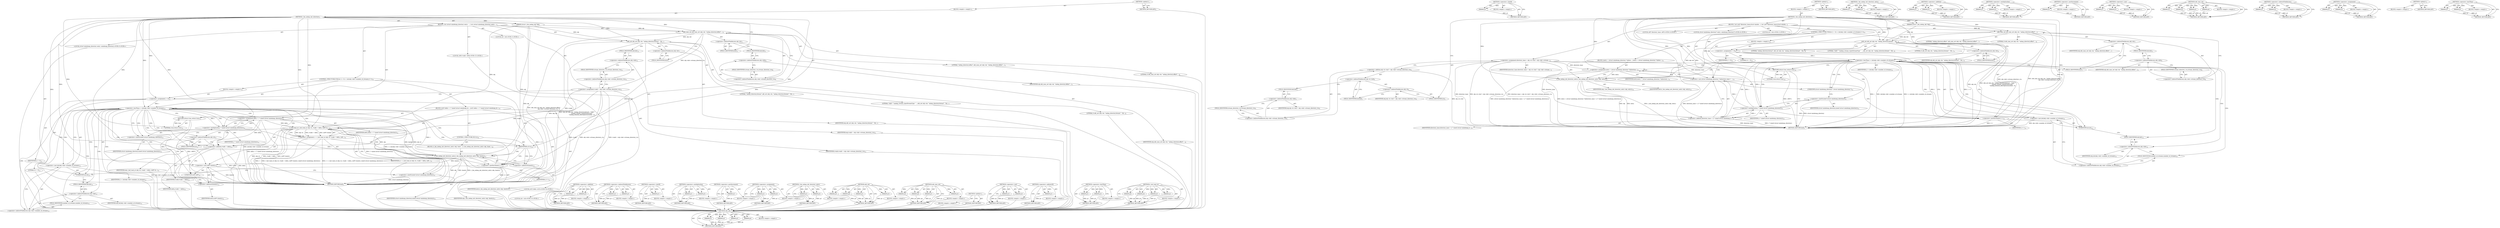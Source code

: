 digraph "&lt;operator&gt;.addressOf" {
vulnerable_130 [label=<(METHOD,sdb_set)>];
vulnerable_131 [label=<(PARAM,p1)>];
vulnerable_132 [label=<(PARAM,p2)>];
vulnerable_133 [label=<(PARAM,p3)>];
vulnerable_134 [label=<(PARAM,p4)>];
vulnerable_135 [label=<(BLOCK,&lt;empty&gt;,&lt;empty&gt;)>];
vulnerable_136 [label=<(METHOD_RETURN,ANY)>];
vulnerable_156 [label=<(METHOD,&lt;operator&gt;.sizeOf)>];
vulnerable_157 [label=<(PARAM,p1)>];
vulnerable_158 [label=<(BLOCK,&lt;empty&gt;,&lt;empty&gt;)>];
vulnerable_159 [label=<(METHOD_RETURN,ANY)>];
vulnerable_6 [label=<(METHOD,&lt;global&gt;)<SUB>1</SUB>>];
vulnerable_7 [label=<(BLOCK,&lt;empty&gt;,&lt;empty&gt;)<SUB>1</SUB>>];
vulnerable_8 [label=<(METHOD,r_bin_mdmp_init_directory)<SUB>1</SUB>>];
vulnerable_9 [label=<(PARAM,struct r_bin_mdmp_obj *obj)<SUB>1</SUB>>];
vulnerable_10 [label=<(BLOCK,{
 	int i;
	ut8 *directory_base;
	struct minidu...,{
 	int i;
	ut8 *directory_base;
	struct minidu...)<SUB>1</SUB>>];
vulnerable_11 [label="<(LOCAL,int i: int)<SUB>2</SUB>>"];
vulnerable_12 [label="<(LOCAL,ut8* directory_base: ut8*)<SUB>3</SUB>>"];
vulnerable_13 [label="<(LOCAL,struct minidump_directory* entry: minidump_directory*)<SUB>4</SUB>>"];
vulnerable_14 [label=<(&lt;operator&gt;.assignment,directory_base = obj-&gt;b-&gt;buf + obj-&gt;hdr-&gt;stream...)<SUB>5</SUB>>];
vulnerable_15 [label=<(IDENTIFIER,directory_base,directory_base = obj-&gt;b-&gt;buf + obj-&gt;hdr-&gt;stream...)<SUB>5</SUB>>];
vulnerable_16 [label=<(&lt;operator&gt;.addition,obj-&gt;b-&gt;buf + obj-&gt;hdr-&gt;stream_directory_rva)<SUB>5</SUB>>];
vulnerable_17 [label=<(&lt;operator&gt;.indirectFieldAccess,obj-&gt;b-&gt;buf)<SUB>5</SUB>>];
vulnerable_18 [label=<(&lt;operator&gt;.indirectFieldAccess,obj-&gt;b)<SUB>5</SUB>>];
vulnerable_19 [label=<(IDENTIFIER,obj,obj-&gt;b-&gt;buf + obj-&gt;hdr-&gt;stream_directory_rva)<SUB>5</SUB>>];
vulnerable_20 [label=<(FIELD_IDENTIFIER,b,b)<SUB>5</SUB>>];
vulnerable_21 [label=<(FIELD_IDENTIFIER,buf,buf)<SUB>5</SUB>>];
vulnerable_22 [label=<(&lt;operator&gt;.indirectFieldAccess,obj-&gt;hdr-&gt;stream_directory_rva)<SUB>5</SUB>>];
vulnerable_23 [label=<(&lt;operator&gt;.indirectFieldAccess,obj-&gt;hdr)<SUB>5</SUB>>];
vulnerable_24 [label=<(IDENTIFIER,obj,obj-&gt;b-&gt;buf + obj-&gt;hdr-&gt;stream_directory_rva)<SUB>5</SUB>>];
vulnerable_25 [label=<(FIELD_IDENTIFIER,hdr,hdr)<SUB>5</SUB>>];
vulnerable_26 [label=<(FIELD_IDENTIFIER,stream_directory_rva,stream_directory_rva)<SUB>5</SUB>>];
vulnerable_27 [label=<(sdb_num_set,sdb_num_set (obj-&gt;kv, &quot;mdmp_directory.offset&quot;,
...)<SUB>7</SUB>>];
vulnerable_28 [label=<(&lt;operator&gt;.indirectFieldAccess,obj-&gt;kv)<SUB>7</SUB>>];
vulnerable_29 [label=<(IDENTIFIER,obj,sdb_num_set (obj-&gt;kv, &quot;mdmp_directory.offset&quot;,
...)<SUB>7</SUB>>];
vulnerable_30 [label=<(FIELD_IDENTIFIER,kv,kv)<SUB>7</SUB>>];
vulnerable_31 [label=<(LITERAL,&quot;mdmp_directory.offset&quot;,sdb_num_set (obj-&gt;kv, &quot;mdmp_directory.offset&quot;,
...)<SUB>7</SUB>>];
vulnerable_32 [label=<(&lt;operator&gt;.indirectFieldAccess,obj-&gt;hdr-&gt;stream_directory_rva)<SUB>8</SUB>>];
vulnerable_33 [label=<(&lt;operator&gt;.indirectFieldAccess,obj-&gt;hdr)<SUB>8</SUB>>];
vulnerable_34 [label=<(IDENTIFIER,obj,sdb_num_set (obj-&gt;kv, &quot;mdmp_directory.offset&quot;,
...)<SUB>8</SUB>>];
vulnerable_35 [label=<(FIELD_IDENTIFIER,hdr,hdr)<SUB>8</SUB>>];
vulnerable_36 [label=<(FIELD_IDENTIFIER,stream_directory_rva,stream_directory_rva)<SUB>8</SUB>>];
vulnerable_37 [label=<(LITERAL,0,sdb_num_set (obj-&gt;kv, &quot;mdmp_directory.offset&quot;,
...)<SUB>8</SUB>>];
vulnerable_38 [label=<(sdb_set,sdb_set (obj-&gt;kv, &quot;mdmp_directory.format&quot;, &quot;[4]...)<SUB>9</SUB>>];
vulnerable_39 [label=<(&lt;operator&gt;.indirectFieldAccess,obj-&gt;kv)<SUB>9</SUB>>];
vulnerable_40 [label=<(IDENTIFIER,obj,sdb_set (obj-&gt;kv, &quot;mdmp_directory.format&quot;, &quot;[4]...)<SUB>9</SUB>>];
vulnerable_41 [label=<(FIELD_IDENTIFIER,kv,kv)<SUB>9</SUB>>];
vulnerable_42 [label=<(LITERAL,&quot;mdmp_directory.format&quot;,sdb_set (obj-&gt;kv, &quot;mdmp_directory.format&quot;, &quot;[4]...)<SUB>9</SUB>>];
vulnerable_43 [label=<(LITERAL,&quot;[4]E? &quot;
			&quot;(mdmp_stream_type)StreamType &quot;
 		...,sdb_set (obj-&gt;kv, &quot;mdmp_directory.format&quot;, &quot;[4]...)<SUB>9</SUB>>];
vulnerable_44 [label=<(LITERAL,0,sdb_set (obj-&gt;kv, &quot;mdmp_directory.format&quot;, &quot;[4]...)<SUB>11</SUB>>];
vulnerable_45 [label=<(CONTROL_STRUCTURE,FOR,for (i = 0;i &lt; (int)obj-&gt;hdr-&gt;number_of_streams;i++))<SUB>14</SUB>>];
vulnerable_46 [label=<(BLOCK,&lt;empty&gt;,&lt;empty&gt;)<SUB>14</SUB>>];
vulnerable_47 [label=<(&lt;operator&gt;.assignment,i = 0)<SUB>14</SUB>>];
vulnerable_48 [label=<(IDENTIFIER,i,i = 0)<SUB>14</SUB>>];
vulnerable_49 [label=<(LITERAL,0,i = 0)<SUB>14</SUB>>];
vulnerable_50 [label=<(&lt;operator&gt;.lessThan,i &lt; (int)obj-&gt;hdr-&gt;number_of_streams)<SUB>14</SUB>>];
vulnerable_51 [label=<(IDENTIFIER,i,i &lt; (int)obj-&gt;hdr-&gt;number_of_streams)<SUB>14</SUB>>];
vulnerable_52 [label=<(&lt;operator&gt;.cast,(int)obj-&gt;hdr-&gt;number_of_streams)<SUB>14</SUB>>];
vulnerable_53 [label=<(UNKNOWN,int,int)<SUB>14</SUB>>];
vulnerable_54 [label=<(&lt;operator&gt;.indirectFieldAccess,obj-&gt;hdr-&gt;number_of_streams)<SUB>14</SUB>>];
vulnerable_55 [label=<(&lt;operator&gt;.indirectFieldAccess,obj-&gt;hdr)<SUB>14</SUB>>];
vulnerable_56 [label=<(IDENTIFIER,obj,(int)obj-&gt;hdr-&gt;number_of_streams)<SUB>14</SUB>>];
vulnerable_57 [label=<(FIELD_IDENTIFIER,hdr,hdr)<SUB>14</SUB>>];
vulnerable_58 [label=<(FIELD_IDENTIFIER,number_of_streams,number_of_streams)<SUB>14</SUB>>];
vulnerable_59 [label=<(&lt;operator&gt;.postIncrement,i++)<SUB>14</SUB>>];
vulnerable_60 [label=<(IDENTIFIER,i,i++)<SUB>14</SUB>>];
vulnerable_61 [label=<(BLOCK,{
		entry = (struct minidump_directory *)(direc...,{
		entry = (struct minidump_directory *)(direc...)<SUB>14</SUB>>];
vulnerable_62 [label=<(&lt;operator&gt;.assignment,entry = (struct minidump_directory *)(directory...)<SUB>15</SUB>>];
vulnerable_63 [label=<(IDENTIFIER,entry,entry = (struct minidump_directory *)(directory...)<SUB>15</SUB>>];
vulnerable_64 [label=<(&lt;operator&gt;.cast,(struct minidump_directory *)(directory_base + ...)<SUB>15</SUB>>];
vulnerable_65 [label=<(UNKNOWN,struct minidump_directory *,struct minidump_directory *)<SUB>15</SUB>>];
vulnerable_66 [label=<(&lt;operator&gt;.addition,directory_base + (i * sizeof (struct minidump_d...)<SUB>15</SUB>>];
vulnerable_67 [label=<(IDENTIFIER,directory_base,directory_base + (i * sizeof (struct minidump_d...)<SUB>15</SUB>>];
vulnerable_68 [label=<(&lt;operator&gt;.multiplication,i * sizeof (struct minidump_directory))<SUB>15</SUB>>];
vulnerable_69 [label=<(IDENTIFIER,i,i * sizeof (struct minidump_directory))<SUB>15</SUB>>];
vulnerable_70 [label=<(&lt;operator&gt;.sizeOf,sizeof (struct minidump_directory))<SUB>15</SUB>>];
vulnerable_71 [label=<(IDENTIFIER,struct minidump_directory,sizeof (struct minidump_directory))<SUB>15</SUB>>];
vulnerable_72 [label=<(r_bin_mdmp_init_directory_entry,r_bin_mdmp_init_directory_entry (obj, entry))<SUB>16</SUB>>];
vulnerable_73 [label=<(IDENTIFIER,obj,r_bin_mdmp_init_directory_entry (obj, entry))<SUB>16</SUB>>];
vulnerable_74 [label=<(IDENTIFIER,entry,r_bin_mdmp_init_directory_entry (obj, entry))<SUB>16</SUB>>];
vulnerable_75 [label=<(RETURN,return true;,return true;)<SUB>19</SUB>>];
vulnerable_76 [label=<(LITERAL,true,return true;)<SUB>19</SUB>>];
vulnerable_77 [label=<(METHOD_RETURN,bool)<SUB>1</SUB>>];
vulnerable_79 [label=<(METHOD_RETURN,ANY)<SUB>1</SUB>>];
vulnerable_160 [label=<(METHOD,r_bin_mdmp_init_directory_entry)>];
vulnerable_161 [label=<(PARAM,p1)>];
vulnerable_162 [label=<(PARAM,p2)>];
vulnerable_163 [label=<(BLOCK,&lt;empty&gt;,&lt;empty&gt;)>];
vulnerable_164 [label=<(METHOD_RETURN,ANY)>];
vulnerable_113 [label=<(METHOD,&lt;operator&gt;.addition)>];
vulnerable_114 [label=<(PARAM,p1)>];
vulnerable_115 [label=<(PARAM,p2)>];
vulnerable_116 [label=<(BLOCK,&lt;empty&gt;,&lt;empty&gt;)>];
vulnerable_117 [label=<(METHOD_RETURN,ANY)>];
vulnerable_151 [label=<(METHOD,&lt;operator&gt;.multiplication)>];
vulnerable_152 [label=<(PARAM,p1)>];
vulnerable_153 [label=<(PARAM,p2)>];
vulnerable_154 [label=<(BLOCK,&lt;empty&gt;,&lt;empty&gt;)>];
vulnerable_155 [label=<(METHOD_RETURN,ANY)>];
vulnerable_147 [label=<(METHOD,&lt;operator&gt;.postIncrement)>];
vulnerable_148 [label=<(PARAM,p1)>];
vulnerable_149 [label=<(BLOCK,&lt;empty&gt;,&lt;empty&gt;)>];
vulnerable_150 [label=<(METHOD_RETURN,ANY)>];
vulnerable_142 [label=<(METHOD,&lt;operator&gt;.cast)>];
vulnerable_143 [label=<(PARAM,p1)>];
vulnerable_144 [label=<(PARAM,p2)>];
vulnerable_145 [label=<(BLOCK,&lt;empty&gt;,&lt;empty&gt;)>];
vulnerable_146 [label=<(METHOD_RETURN,ANY)>];
vulnerable_123 [label=<(METHOD,sdb_num_set)>];
vulnerable_124 [label=<(PARAM,p1)>];
vulnerable_125 [label=<(PARAM,p2)>];
vulnerable_126 [label=<(PARAM,p3)>];
vulnerable_127 [label=<(PARAM,p4)>];
vulnerable_128 [label=<(BLOCK,&lt;empty&gt;,&lt;empty&gt;)>];
vulnerable_129 [label=<(METHOD_RETURN,ANY)>];
vulnerable_118 [label=<(METHOD,&lt;operator&gt;.indirectFieldAccess)>];
vulnerable_119 [label=<(PARAM,p1)>];
vulnerable_120 [label=<(PARAM,p2)>];
vulnerable_121 [label=<(BLOCK,&lt;empty&gt;,&lt;empty&gt;)>];
vulnerable_122 [label=<(METHOD_RETURN,ANY)>];
vulnerable_108 [label=<(METHOD,&lt;operator&gt;.assignment)>];
vulnerable_109 [label=<(PARAM,p1)>];
vulnerable_110 [label=<(PARAM,p2)>];
vulnerable_111 [label=<(BLOCK,&lt;empty&gt;,&lt;empty&gt;)>];
vulnerable_112 [label=<(METHOD_RETURN,ANY)>];
vulnerable_102 [label=<(METHOD,&lt;global&gt;)<SUB>1</SUB>>];
vulnerable_103 [label=<(BLOCK,&lt;empty&gt;,&lt;empty&gt;)>];
vulnerable_104 [label=<(METHOD_RETURN,ANY)>];
vulnerable_137 [label=<(METHOD,&lt;operator&gt;.lessThan)>];
vulnerable_138 [label=<(PARAM,p1)>];
vulnerable_139 [label=<(PARAM,p2)>];
vulnerable_140 [label=<(BLOCK,&lt;empty&gt;,&lt;empty&gt;)>];
vulnerable_141 [label=<(METHOD_RETURN,ANY)>];
fixed_143 [label=<(METHOD,&lt;operator&gt;.lessThan)>];
fixed_144 [label=<(PARAM,p1)>];
fixed_145 [label=<(PARAM,p2)>];
fixed_146 [label=<(BLOCK,&lt;empty&gt;,&lt;empty&gt;)>];
fixed_147 [label=<(METHOD_RETURN,ANY)>];
fixed_166 [label=<(METHOD,r_buf_read_at)>];
fixed_167 [label=<(PARAM,p1)>];
fixed_168 [label=<(PARAM,p2)>];
fixed_169 [label=<(PARAM,p3)>];
fixed_170 [label=<(PARAM,p4)>];
fixed_171 [label=<(BLOCK,&lt;empty&gt;,&lt;empty&gt;)>];
fixed_172 [label=<(METHOD_RETURN,ANY)>];
fixed_6 [label=<(METHOD,&lt;global&gt;)<SUB>1</SUB>>];
fixed_7 [label=<(BLOCK,&lt;empty&gt;,&lt;empty&gt;)<SUB>1</SUB>>];
fixed_8 [label=<(METHOD,r_bin_mdmp_init_directory)<SUB>1</SUB>>];
fixed_9 [label=<(PARAM,struct r_bin_mdmp_obj *obj)<SUB>1</SUB>>];
fixed_10 [label=<(BLOCK,{
 	int i;
	struct minidump_directory entry;
 
...,{
 	int i;
	struct minidump_directory entry;
 
...)<SUB>1</SUB>>];
fixed_11 [label="<(LOCAL,int i: int)<SUB>2</SUB>>"];
fixed_12 [label="<(LOCAL,struct minidump_directory entry: minidump_directory)<SUB>3</SUB>>"];
fixed_13 [label=<(sdb_num_set,sdb_num_set (obj-&gt;kv, &quot;mdmp_directory.offset&quot;,
...)<SUB>5</SUB>>];
fixed_14 [label=<(&lt;operator&gt;.indirectFieldAccess,obj-&gt;kv)<SUB>5</SUB>>];
fixed_15 [label=<(IDENTIFIER,obj,sdb_num_set (obj-&gt;kv, &quot;mdmp_directory.offset&quot;,
...)<SUB>5</SUB>>];
fixed_16 [label=<(FIELD_IDENTIFIER,kv,kv)<SUB>5</SUB>>];
fixed_17 [label=<(LITERAL,&quot;mdmp_directory.offset&quot;,sdb_num_set (obj-&gt;kv, &quot;mdmp_directory.offset&quot;,
...)<SUB>5</SUB>>];
fixed_18 [label=<(&lt;operator&gt;.indirectFieldAccess,obj-&gt;hdr-&gt;stream_directory_rva)<SUB>6</SUB>>];
fixed_19 [label=<(&lt;operator&gt;.indirectFieldAccess,obj-&gt;hdr)<SUB>6</SUB>>];
fixed_20 [label=<(IDENTIFIER,obj,sdb_num_set (obj-&gt;kv, &quot;mdmp_directory.offset&quot;,
...)<SUB>6</SUB>>];
fixed_21 [label=<(FIELD_IDENTIFIER,hdr,hdr)<SUB>6</SUB>>];
fixed_22 [label=<(FIELD_IDENTIFIER,stream_directory_rva,stream_directory_rva)<SUB>6</SUB>>];
fixed_23 [label=<(LITERAL,0,sdb_num_set (obj-&gt;kv, &quot;mdmp_directory.offset&quot;,
...)<SUB>6</SUB>>];
fixed_24 [label=<(sdb_set,sdb_set (obj-&gt;kv, &quot;mdmp_directory.format&quot;, &quot;[4]...)<SUB>7</SUB>>];
fixed_25 [label=<(&lt;operator&gt;.indirectFieldAccess,obj-&gt;kv)<SUB>7</SUB>>];
fixed_26 [label=<(IDENTIFIER,obj,sdb_set (obj-&gt;kv, &quot;mdmp_directory.format&quot;, &quot;[4]...)<SUB>7</SUB>>];
fixed_27 [label=<(FIELD_IDENTIFIER,kv,kv)<SUB>7</SUB>>];
fixed_28 [label=<(LITERAL,&quot;mdmp_directory.format&quot;,sdb_set (obj-&gt;kv, &quot;mdmp_directory.format&quot;, &quot;[4]...)<SUB>7</SUB>>];
fixed_29 [label=<(LITERAL,&quot;[4]E? &quot;
			&quot;(mdmp_stream_type)StreamType &quot;
 		...,sdb_set (obj-&gt;kv, &quot;mdmp_directory.format&quot;, &quot;[4]...)<SUB>7</SUB>>];
fixed_30 [label=<(LITERAL,0,sdb_set (obj-&gt;kv, &quot;mdmp_directory.format&quot;, &quot;[4]...)<SUB>9</SUB>>];
fixed_31 [label="<(LOCAL,ut64 rvadir: ut64)<SUB>12</SUB>>"];
fixed_32 [label=<(&lt;operator&gt;.assignment,rvadir = obj-&gt;hdr-&gt;stream_directory_rva)<SUB>12</SUB>>];
fixed_33 [label=<(IDENTIFIER,rvadir,rvadir = obj-&gt;hdr-&gt;stream_directory_rva)<SUB>12</SUB>>];
fixed_34 [label=<(&lt;operator&gt;.indirectFieldAccess,obj-&gt;hdr-&gt;stream_directory_rva)<SUB>12</SUB>>];
fixed_35 [label=<(&lt;operator&gt;.indirectFieldAccess,obj-&gt;hdr)<SUB>12</SUB>>];
fixed_36 [label=<(IDENTIFIER,obj,rvadir = obj-&gt;hdr-&gt;stream_directory_rva)<SUB>12</SUB>>];
fixed_37 [label=<(FIELD_IDENTIFIER,hdr,hdr)<SUB>12</SUB>>];
fixed_38 [label=<(FIELD_IDENTIFIER,stream_directory_rva,stream_directory_rva)<SUB>12</SUB>>];
fixed_39 [label=<(CONTROL_STRUCTURE,FOR,for (i = 0;i &lt; (int)obj-&gt;hdr-&gt;number_of_streams;i++))<SUB>13</SUB>>];
fixed_40 [label=<(BLOCK,&lt;empty&gt;,&lt;empty&gt;)<SUB>13</SUB>>];
fixed_41 [label=<(&lt;operator&gt;.assignment,i = 0)<SUB>13</SUB>>];
fixed_42 [label=<(IDENTIFIER,i,i = 0)<SUB>13</SUB>>];
fixed_43 [label=<(LITERAL,0,i = 0)<SUB>13</SUB>>];
fixed_44 [label=<(&lt;operator&gt;.lessThan,i &lt; (int)obj-&gt;hdr-&gt;number_of_streams)<SUB>13</SUB>>];
fixed_45 [label=<(IDENTIFIER,i,i &lt; (int)obj-&gt;hdr-&gt;number_of_streams)<SUB>13</SUB>>];
fixed_46 [label=<(&lt;operator&gt;.cast,(int)obj-&gt;hdr-&gt;number_of_streams)<SUB>13</SUB>>];
fixed_47 [label=<(UNKNOWN,int,int)<SUB>13</SUB>>];
fixed_48 [label=<(&lt;operator&gt;.indirectFieldAccess,obj-&gt;hdr-&gt;number_of_streams)<SUB>13</SUB>>];
fixed_49 [label=<(&lt;operator&gt;.indirectFieldAccess,obj-&gt;hdr)<SUB>13</SUB>>];
fixed_50 [label=<(IDENTIFIER,obj,(int)obj-&gt;hdr-&gt;number_of_streams)<SUB>13</SUB>>];
fixed_51 [label=<(FIELD_IDENTIFIER,hdr,hdr)<SUB>13</SUB>>];
fixed_52 [label=<(FIELD_IDENTIFIER,number_of_streams,number_of_streams)<SUB>13</SUB>>];
fixed_53 [label=<(&lt;operator&gt;.postIncrement,i++)<SUB>13</SUB>>];
fixed_54 [label=<(IDENTIFIER,i,i++)<SUB>13</SUB>>];
fixed_55 [label=<(BLOCK,{
		ut32 delta = i * sizeof (struct minidump_di...,{
		ut32 delta = i * sizeof (struct minidump_di...)<SUB>13</SUB>>];
fixed_56 [label="<(LOCAL,ut32 delta: ut32)<SUB>14</SUB>>"];
fixed_57 [label=<(&lt;operator&gt;.assignment,delta = i * sizeof (struct minidump_directory))<SUB>14</SUB>>];
fixed_58 [label=<(IDENTIFIER,delta,delta = i * sizeof (struct minidump_directory))<SUB>14</SUB>>];
fixed_59 [label=<(&lt;operator&gt;.multiplication,i * sizeof (struct minidump_directory))<SUB>14</SUB>>];
fixed_60 [label=<(IDENTIFIER,i,i * sizeof (struct minidump_directory))<SUB>14</SUB>>];
fixed_61 [label=<(&lt;operator&gt;.sizeOf,sizeof (struct minidump_directory))<SUB>14</SUB>>];
fixed_62 [label=<(IDENTIFIER,struct minidump_directory,sizeof (struct minidump_directory))<SUB>14</SUB>>];
fixed_63 [label="<(LOCAL,int r: int)<SUB>15</SUB>>"];
fixed_64 [label=<(&lt;operator&gt;.assignment,r = r_buf_read_at (obj-&gt;b, rvadir + delta, (ut8...)<SUB>15</SUB>>];
fixed_65 [label=<(IDENTIFIER,r,r = r_buf_read_at (obj-&gt;b, rvadir + delta, (ut8...)<SUB>15</SUB>>];
fixed_66 [label=<(r_buf_read_at,r_buf_read_at (obj-&gt;b, rvadir + delta, (ut8*) &amp;...)<SUB>15</SUB>>];
fixed_67 [label=<(&lt;operator&gt;.indirectFieldAccess,obj-&gt;b)<SUB>15</SUB>>];
fixed_68 [label=<(IDENTIFIER,obj,r_buf_read_at (obj-&gt;b, rvadir + delta, (ut8*) &amp;...)<SUB>15</SUB>>];
fixed_69 [label=<(FIELD_IDENTIFIER,b,b)<SUB>15</SUB>>];
fixed_70 [label=<(&lt;operator&gt;.addition,rvadir + delta)<SUB>15</SUB>>];
fixed_71 [label=<(IDENTIFIER,rvadir,rvadir + delta)<SUB>15</SUB>>];
fixed_72 [label=<(IDENTIFIER,delta,rvadir + delta)<SUB>15</SUB>>];
fixed_73 [label=<(&lt;operator&gt;.cast,(ut8*) &amp;entry)<SUB>15</SUB>>];
fixed_74 [label=<(UNKNOWN,ut8*,ut8*)<SUB>15</SUB>>];
fixed_75 [label=<(&lt;operator&gt;.addressOf,&amp;entry)<SUB>15</SUB>>];
fixed_76 [label=<(IDENTIFIER,entry,(ut8*) &amp;entry)<SUB>15</SUB>>];
fixed_77 [label=<(&lt;operator&gt;.sizeOf,sizeof (struct minidump_directory))<SUB>15</SUB>>];
fixed_78 [label=<(IDENTIFIER,struct minidump_directory,sizeof (struct minidump_directory))<SUB>15</SUB>>];
fixed_79 [label=<(CONTROL_STRUCTURE,IF,if (r))<SUB>16</SUB>>];
fixed_80 [label=<(IDENTIFIER,r,if (r))<SUB>16</SUB>>];
fixed_81 [label=<(BLOCK,{
			r_bin_mdmp_init_directory_entry (obj, &amp;ent...,{
			r_bin_mdmp_init_directory_entry (obj, &amp;ent...)<SUB>16</SUB>>];
fixed_82 [label=<(r_bin_mdmp_init_directory_entry,r_bin_mdmp_init_directory_entry (obj, &amp;entry))<SUB>17</SUB>>];
fixed_83 [label=<(IDENTIFIER,obj,r_bin_mdmp_init_directory_entry (obj, &amp;entry))<SUB>17</SUB>>];
fixed_84 [label=<(&lt;operator&gt;.addressOf,&amp;entry)<SUB>17</SUB>>];
fixed_85 [label=<(IDENTIFIER,entry,r_bin_mdmp_init_directory_entry (obj, &amp;entry))<SUB>17</SUB>>];
fixed_86 [label=<(RETURN,return true;,return true;)<SUB>21</SUB>>];
fixed_87 [label=<(LITERAL,true,return true;)<SUB>21</SUB>>];
fixed_88 [label=<(METHOD_RETURN,bool)<SUB>1</SUB>>];
fixed_90 [label=<(METHOD_RETURN,ANY)<SUB>1</SUB>>];
fixed_173 [label=<(METHOD,&lt;operator&gt;.addition)>];
fixed_174 [label=<(PARAM,p1)>];
fixed_175 [label=<(PARAM,p2)>];
fixed_176 [label=<(BLOCK,&lt;empty&gt;,&lt;empty&gt;)>];
fixed_177 [label=<(METHOD_RETURN,ANY)>];
fixed_126 [label=<(METHOD,&lt;operator&gt;.indirectFieldAccess)>];
fixed_127 [label=<(PARAM,p1)>];
fixed_128 [label=<(PARAM,p2)>];
fixed_129 [label=<(BLOCK,&lt;empty&gt;,&lt;empty&gt;)>];
fixed_130 [label=<(METHOD_RETURN,ANY)>];
fixed_162 [label=<(METHOD,&lt;operator&gt;.sizeOf)>];
fixed_163 [label=<(PARAM,p1)>];
fixed_164 [label=<(BLOCK,&lt;empty&gt;,&lt;empty&gt;)>];
fixed_165 [label=<(METHOD_RETURN,ANY)>];
fixed_157 [label=<(METHOD,&lt;operator&gt;.multiplication)>];
fixed_158 [label=<(PARAM,p1)>];
fixed_159 [label=<(PARAM,p2)>];
fixed_160 [label=<(BLOCK,&lt;empty&gt;,&lt;empty&gt;)>];
fixed_161 [label=<(METHOD_RETURN,ANY)>];
fixed_153 [label=<(METHOD,&lt;operator&gt;.postIncrement)>];
fixed_154 [label=<(PARAM,p1)>];
fixed_155 [label=<(BLOCK,&lt;empty&gt;,&lt;empty&gt;)>];
fixed_156 [label=<(METHOD_RETURN,ANY)>];
fixed_138 [label=<(METHOD,&lt;operator&gt;.assignment)>];
fixed_139 [label=<(PARAM,p1)>];
fixed_140 [label=<(PARAM,p2)>];
fixed_141 [label=<(BLOCK,&lt;empty&gt;,&lt;empty&gt;)>];
fixed_142 [label=<(METHOD_RETURN,ANY)>];
fixed_182 [label=<(METHOD,r_bin_mdmp_init_directory_entry)>];
fixed_183 [label=<(PARAM,p1)>];
fixed_184 [label=<(PARAM,p2)>];
fixed_185 [label=<(BLOCK,&lt;empty&gt;,&lt;empty&gt;)>];
fixed_186 [label=<(METHOD_RETURN,ANY)>];
fixed_131 [label=<(METHOD,sdb_set)>];
fixed_132 [label=<(PARAM,p1)>];
fixed_133 [label=<(PARAM,p2)>];
fixed_134 [label=<(PARAM,p3)>];
fixed_135 [label=<(PARAM,p4)>];
fixed_136 [label=<(BLOCK,&lt;empty&gt;,&lt;empty&gt;)>];
fixed_137 [label=<(METHOD_RETURN,ANY)>];
fixed_119 [label=<(METHOD,sdb_num_set)>];
fixed_120 [label=<(PARAM,p1)>];
fixed_121 [label=<(PARAM,p2)>];
fixed_122 [label=<(PARAM,p3)>];
fixed_123 [label=<(PARAM,p4)>];
fixed_124 [label=<(BLOCK,&lt;empty&gt;,&lt;empty&gt;)>];
fixed_125 [label=<(METHOD_RETURN,ANY)>];
fixed_113 [label=<(METHOD,&lt;global&gt;)<SUB>1</SUB>>];
fixed_114 [label=<(BLOCK,&lt;empty&gt;,&lt;empty&gt;)>];
fixed_115 [label=<(METHOD_RETURN,ANY)>];
fixed_148 [label=<(METHOD,&lt;operator&gt;.cast)>];
fixed_149 [label=<(PARAM,p1)>];
fixed_150 [label=<(PARAM,p2)>];
fixed_151 [label=<(BLOCK,&lt;empty&gt;,&lt;empty&gt;)>];
fixed_152 [label=<(METHOD_RETURN,ANY)>];
fixed_178 [label=<(METHOD,&lt;operator&gt;.addressOf)>];
fixed_179 [label=<(PARAM,p1)>];
fixed_180 [label=<(BLOCK,&lt;empty&gt;,&lt;empty&gt;)>];
fixed_181 [label=<(METHOD_RETURN,ANY)>];
vulnerable_130 -> vulnerable_131  [key=0, label="AST: "];
vulnerable_130 -> vulnerable_131  [key=1, label="DDG: "];
vulnerable_130 -> vulnerable_135  [key=0, label="AST: "];
vulnerable_130 -> vulnerable_132  [key=0, label="AST: "];
vulnerable_130 -> vulnerable_132  [key=1, label="DDG: "];
vulnerable_130 -> vulnerable_136  [key=0, label="AST: "];
vulnerable_130 -> vulnerable_136  [key=1, label="CFG: "];
vulnerable_130 -> vulnerable_133  [key=0, label="AST: "];
vulnerable_130 -> vulnerable_133  [key=1, label="DDG: "];
vulnerable_130 -> vulnerable_134  [key=0, label="AST: "];
vulnerable_130 -> vulnerable_134  [key=1, label="DDG: "];
vulnerable_131 -> vulnerable_136  [key=0, label="DDG: p1"];
vulnerable_132 -> vulnerable_136  [key=0, label="DDG: p2"];
vulnerable_133 -> vulnerable_136  [key=0, label="DDG: p3"];
vulnerable_134 -> vulnerable_136  [key=0, label="DDG: p4"];
vulnerable_156 -> vulnerable_157  [key=0, label="AST: "];
vulnerable_156 -> vulnerable_157  [key=1, label="DDG: "];
vulnerable_156 -> vulnerable_158  [key=0, label="AST: "];
vulnerable_156 -> vulnerable_159  [key=0, label="AST: "];
vulnerable_156 -> vulnerable_159  [key=1, label="CFG: "];
vulnerable_157 -> vulnerable_159  [key=0, label="DDG: p1"];
vulnerable_6 -> vulnerable_7  [key=0, label="AST: "];
vulnerable_6 -> vulnerable_79  [key=0, label="AST: "];
vulnerable_6 -> vulnerable_79  [key=1, label="CFG: "];
vulnerable_7 -> vulnerable_8  [key=0, label="AST: "];
vulnerable_8 -> vulnerable_9  [key=0, label="AST: "];
vulnerable_8 -> vulnerable_9  [key=1, label="DDG: "];
vulnerable_8 -> vulnerable_10  [key=0, label="AST: "];
vulnerable_8 -> vulnerable_77  [key=0, label="AST: "];
vulnerable_8 -> vulnerable_20  [key=0, label="CFG: "];
vulnerable_8 -> vulnerable_75  [key=0, label="DDG: "];
vulnerable_8 -> vulnerable_27  [key=0, label="DDG: "];
vulnerable_8 -> vulnerable_38  [key=0, label="DDG: "];
vulnerable_8 -> vulnerable_76  [key=0, label="DDG: "];
vulnerable_8 -> vulnerable_47  [key=0, label="DDG: "];
vulnerable_8 -> vulnerable_50  [key=0, label="DDG: "];
vulnerable_8 -> vulnerable_59  [key=0, label="DDG: "];
vulnerable_8 -> vulnerable_62  [key=0, label="DDG: "];
vulnerable_8 -> vulnerable_72  [key=0, label="DDG: "];
vulnerable_8 -> vulnerable_64  [key=0, label="DDG: "];
vulnerable_8 -> vulnerable_66  [key=0, label="DDG: "];
vulnerable_8 -> vulnerable_68  [key=0, label="DDG: "];
vulnerable_9 -> vulnerable_77  [key=0, label="DDG: obj"];
vulnerable_9 -> vulnerable_27  [key=0, label="DDG: obj"];
vulnerable_9 -> vulnerable_38  [key=0, label="DDG: obj"];
vulnerable_9 -> vulnerable_72  [key=0, label="DDG: obj"];
vulnerable_10 -> vulnerable_11  [key=0, label="AST: "];
vulnerable_10 -> vulnerable_12  [key=0, label="AST: "];
vulnerable_10 -> vulnerable_13  [key=0, label="AST: "];
vulnerable_10 -> vulnerable_14  [key=0, label="AST: "];
vulnerable_10 -> vulnerable_27  [key=0, label="AST: "];
vulnerable_10 -> vulnerable_38  [key=0, label="AST: "];
vulnerable_10 -> vulnerable_45  [key=0, label="AST: "];
vulnerable_10 -> vulnerable_75  [key=0, label="AST: "];
vulnerable_14 -> vulnerable_15  [key=0, label="AST: "];
vulnerable_14 -> vulnerable_16  [key=0, label="AST: "];
vulnerable_14 -> vulnerable_30  [key=0, label="CFG: "];
vulnerable_14 -> vulnerable_77  [key=0, label="DDG: directory_base"];
vulnerable_14 -> vulnerable_77  [key=1, label="DDG: obj-&gt;b-&gt;buf + obj-&gt;hdr-&gt;stream_directory_rva"];
vulnerable_14 -> vulnerable_77  [key=2, label="DDG: directory_base = obj-&gt;b-&gt;buf + obj-&gt;hdr-&gt;stream_directory_rva"];
vulnerable_14 -> vulnerable_62  [key=0, label="DDG: directory_base"];
vulnerable_14 -> vulnerable_64  [key=0, label="DDG: directory_base"];
vulnerable_14 -> vulnerable_66  [key=0, label="DDG: directory_base"];
vulnerable_16 -> vulnerable_17  [key=0, label="AST: "];
vulnerable_16 -> vulnerable_22  [key=0, label="AST: "];
vulnerable_16 -> vulnerable_14  [key=0, label="CFG: "];
vulnerable_16 -> vulnerable_77  [key=0, label="DDG: obj-&gt;b-&gt;buf"];
vulnerable_17 -> vulnerable_18  [key=0, label="AST: "];
vulnerable_17 -> vulnerable_21  [key=0, label="AST: "];
vulnerable_17 -> vulnerable_25  [key=0, label="CFG: "];
vulnerable_18 -> vulnerable_19  [key=0, label="AST: "];
vulnerable_18 -> vulnerable_20  [key=0, label="AST: "];
vulnerable_18 -> vulnerable_21  [key=0, label="CFG: "];
vulnerable_20 -> vulnerable_18  [key=0, label="CFG: "];
vulnerable_21 -> vulnerable_17  [key=0, label="CFG: "];
vulnerable_22 -> vulnerable_23  [key=0, label="AST: "];
vulnerable_22 -> vulnerable_26  [key=0, label="AST: "];
vulnerable_22 -> vulnerable_16  [key=0, label="CFG: "];
vulnerable_23 -> vulnerable_24  [key=0, label="AST: "];
vulnerable_23 -> vulnerable_25  [key=0, label="AST: "];
vulnerable_23 -> vulnerable_26  [key=0, label="CFG: "];
vulnerable_25 -> vulnerable_23  [key=0, label="CFG: "];
vulnerable_26 -> vulnerable_22  [key=0, label="CFG: "];
vulnerable_27 -> vulnerable_28  [key=0, label="AST: "];
vulnerable_27 -> vulnerable_31  [key=0, label="AST: "];
vulnerable_27 -> vulnerable_32  [key=0, label="AST: "];
vulnerable_27 -> vulnerable_37  [key=0, label="AST: "];
vulnerable_27 -> vulnerable_41  [key=0, label="CFG: "];
vulnerable_27 -> vulnerable_77  [key=0, label="DDG: obj-&gt;hdr-&gt;stream_directory_rva"];
vulnerable_27 -> vulnerable_77  [key=1, label="DDG: sdb_num_set (obj-&gt;kv, &quot;mdmp_directory.offset&quot;,
 			obj-&gt;hdr-&gt;stream_directory_rva, 0)"];
vulnerable_27 -> vulnerable_38  [key=0, label="DDG: obj-&gt;kv"];
vulnerable_28 -> vulnerable_29  [key=0, label="AST: "];
vulnerable_28 -> vulnerable_30  [key=0, label="AST: "];
vulnerable_28 -> vulnerable_35  [key=0, label="CFG: "];
vulnerable_30 -> vulnerable_28  [key=0, label="CFG: "];
vulnerable_32 -> vulnerable_33  [key=0, label="AST: "];
vulnerable_32 -> vulnerable_36  [key=0, label="AST: "];
vulnerable_32 -> vulnerable_27  [key=0, label="CFG: "];
vulnerable_33 -> vulnerable_34  [key=0, label="AST: "];
vulnerable_33 -> vulnerable_35  [key=0, label="AST: "];
vulnerable_33 -> vulnerable_36  [key=0, label="CFG: "];
vulnerable_35 -> vulnerable_33  [key=0, label="CFG: "];
vulnerable_36 -> vulnerable_32  [key=0, label="CFG: "];
vulnerable_38 -> vulnerable_39  [key=0, label="AST: "];
vulnerable_38 -> vulnerable_42  [key=0, label="AST: "];
vulnerable_38 -> vulnerable_43  [key=0, label="AST: "];
vulnerable_38 -> vulnerable_44  [key=0, label="AST: "];
vulnerable_38 -> vulnerable_47  [key=0, label="CFG: "];
vulnerable_38 -> vulnerable_77  [key=0, label="DDG: obj-&gt;kv"];
vulnerable_38 -> vulnerable_77  [key=1, label="DDG: sdb_set (obj-&gt;kv, &quot;mdmp_directory.format&quot;, &quot;[4]E? &quot;
			&quot;(mdmp_stream_type)StreamType &quot;
 			&quot;(mdmp_location_descriptor)Location&quot;, 0)"];
vulnerable_38 -> vulnerable_72  [key=0, label="DDG: obj-&gt;kv"];
vulnerable_39 -> vulnerable_40  [key=0, label="AST: "];
vulnerable_39 -> vulnerable_41  [key=0, label="AST: "];
vulnerable_39 -> vulnerable_38  [key=0, label="CFG: "];
vulnerable_41 -> vulnerable_39  [key=0, label="CFG: "];
vulnerable_45 -> vulnerable_46  [key=0, label="AST: "];
vulnerable_45 -> vulnerable_50  [key=0, label="AST: "];
vulnerable_45 -> vulnerable_59  [key=0, label="AST: "];
vulnerable_45 -> vulnerable_61  [key=0, label="AST: "];
vulnerable_46 -> vulnerable_47  [key=0, label="AST: "];
vulnerable_47 -> vulnerable_48  [key=0, label="AST: "];
vulnerable_47 -> vulnerable_49  [key=0, label="AST: "];
vulnerable_47 -> vulnerable_53  [key=0, label="CFG: "];
vulnerable_47 -> vulnerable_77  [key=0, label="DDG: i = 0"];
vulnerable_47 -> vulnerable_50  [key=0, label="DDG: i"];
vulnerable_50 -> vulnerable_51  [key=0, label="AST: "];
vulnerable_50 -> vulnerable_52  [key=0, label="AST: "];
vulnerable_50 -> vulnerable_52  [key=1, label="CDG: "];
vulnerable_50 -> vulnerable_65  [key=0, label="CFG: "];
vulnerable_50 -> vulnerable_65  [key=1, label="CDG: "];
vulnerable_50 -> vulnerable_75  [key=0, label="CFG: "];
vulnerable_50 -> vulnerable_77  [key=0, label="DDG: i"];
vulnerable_50 -> vulnerable_77  [key=1, label="DDG: (int)obj-&gt;hdr-&gt;number_of_streams"];
vulnerable_50 -> vulnerable_77  [key=2, label="DDG: i &lt; (int)obj-&gt;hdr-&gt;number_of_streams"];
vulnerable_50 -> vulnerable_68  [key=0, label="DDG: i"];
vulnerable_50 -> vulnerable_68  [key=1, label="CDG: "];
vulnerable_50 -> vulnerable_58  [key=0, label="CDG: "];
vulnerable_50 -> vulnerable_64  [key=0, label="CDG: "];
vulnerable_50 -> vulnerable_57  [key=0, label="CDG: "];
vulnerable_50 -> vulnerable_66  [key=0, label="CDG: "];
vulnerable_50 -> vulnerable_53  [key=0, label="CDG: "];
vulnerable_50 -> vulnerable_72  [key=0, label="CDG: "];
vulnerable_50 -> vulnerable_70  [key=0, label="CDG: "];
vulnerable_50 -> vulnerable_50  [key=0, label="CDG: "];
vulnerable_50 -> vulnerable_59  [key=0, label="CDG: "];
vulnerable_50 -> vulnerable_55  [key=0, label="CDG: "];
vulnerable_50 -> vulnerable_54  [key=0, label="CDG: "];
vulnerable_50 -> vulnerable_62  [key=0, label="CDG: "];
vulnerable_52 -> vulnerable_53  [key=0, label="AST: "];
vulnerable_52 -> vulnerable_54  [key=0, label="AST: "];
vulnerable_52 -> vulnerable_50  [key=0, label="CFG: "];
vulnerable_52 -> vulnerable_77  [key=0, label="DDG: obj-&gt;hdr-&gt;number_of_streams"];
vulnerable_53 -> vulnerable_57  [key=0, label="CFG: "];
vulnerable_54 -> vulnerable_55  [key=0, label="AST: "];
vulnerable_54 -> vulnerable_58  [key=0, label="AST: "];
vulnerable_54 -> vulnerable_52  [key=0, label="CFG: "];
vulnerable_55 -> vulnerable_56  [key=0, label="AST: "];
vulnerable_55 -> vulnerable_57  [key=0, label="AST: "];
vulnerable_55 -> vulnerable_58  [key=0, label="CFG: "];
vulnerable_57 -> vulnerable_55  [key=0, label="CFG: "];
vulnerable_58 -> vulnerable_54  [key=0, label="CFG: "];
vulnerable_59 -> vulnerable_60  [key=0, label="AST: "];
vulnerable_59 -> vulnerable_53  [key=0, label="CFG: "];
vulnerable_59 -> vulnerable_77  [key=0, label="DDG: i++"];
vulnerable_59 -> vulnerable_50  [key=0, label="DDG: i"];
vulnerable_61 -> vulnerable_62  [key=0, label="AST: "];
vulnerable_61 -> vulnerable_72  [key=0, label="AST: "];
vulnerable_62 -> vulnerable_63  [key=0, label="AST: "];
vulnerable_62 -> vulnerable_64  [key=0, label="AST: "];
vulnerable_62 -> vulnerable_72  [key=0, label="CFG: "];
vulnerable_62 -> vulnerable_72  [key=1, label="DDG: entry"];
vulnerable_62 -> vulnerable_77  [key=0, label="DDG: (struct minidump_directory *)(directory_base + (i * sizeof (struct minidump_directory)))"];
vulnerable_62 -> vulnerable_77  [key=1, label="DDG: entry = (struct minidump_directory *)(directory_base + (i * sizeof (struct minidump_directory)))"];
vulnerable_64 -> vulnerable_65  [key=0, label="AST: "];
vulnerable_64 -> vulnerable_66  [key=0, label="AST: "];
vulnerable_64 -> vulnerable_62  [key=0, label="CFG: "];
vulnerable_64 -> vulnerable_77  [key=0, label="DDG: directory_base + (i * sizeof (struct minidump_directory))"];
vulnerable_65 -> vulnerable_70  [key=0, label="CFG: "];
vulnerable_66 -> vulnerable_67  [key=0, label="AST: "];
vulnerable_66 -> vulnerable_68  [key=0, label="AST: "];
vulnerable_66 -> vulnerable_64  [key=0, label="CFG: "];
vulnerable_66 -> vulnerable_77  [key=0, label="DDG: directory_base"];
vulnerable_66 -> vulnerable_77  [key=1, label="DDG: i * sizeof (struct minidump_directory)"];
vulnerable_68 -> vulnerable_69  [key=0, label="AST: "];
vulnerable_68 -> vulnerable_70  [key=0, label="AST: "];
vulnerable_68 -> vulnerable_66  [key=0, label="CFG: "];
vulnerable_68 -> vulnerable_66  [key=1, label="DDG: i"];
vulnerable_68 -> vulnerable_59  [key=0, label="DDG: i"];
vulnerable_68 -> vulnerable_62  [key=0, label="DDG: i"];
vulnerable_68 -> vulnerable_64  [key=0, label="DDG: i"];
vulnerable_70 -> vulnerable_71  [key=0, label="AST: "];
vulnerable_70 -> vulnerable_68  [key=0, label="CFG: "];
vulnerable_70 -> vulnerable_77  [key=0, label="DDG: struct minidump_directory"];
vulnerable_72 -> vulnerable_73  [key=0, label="AST: "];
vulnerable_72 -> vulnerable_74  [key=0, label="AST: "];
vulnerable_72 -> vulnerable_59  [key=0, label="CFG: "];
vulnerable_72 -> vulnerable_77  [key=0, label="DDG: obj"];
vulnerable_72 -> vulnerable_77  [key=1, label="DDG: entry"];
vulnerable_72 -> vulnerable_77  [key=2, label="DDG: r_bin_mdmp_init_directory_entry (obj, entry)"];
vulnerable_75 -> vulnerable_76  [key=0, label="AST: "];
vulnerable_75 -> vulnerable_77  [key=0, label="CFG: "];
vulnerable_75 -> vulnerable_77  [key=1, label="DDG: &lt;RET&gt;"];
vulnerable_76 -> vulnerable_75  [key=0, label="DDG: true"];
vulnerable_160 -> vulnerable_161  [key=0, label="AST: "];
vulnerable_160 -> vulnerable_161  [key=1, label="DDG: "];
vulnerable_160 -> vulnerable_163  [key=0, label="AST: "];
vulnerable_160 -> vulnerable_162  [key=0, label="AST: "];
vulnerable_160 -> vulnerable_162  [key=1, label="DDG: "];
vulnerable_160 -> vulnerable_164  [key=0, label="AST: "];
vulnerable_160 -> vulnerable_164  [key=1, label="CFG: "];
vulnerable_161 -> vulnerable_164  [key=0, label="DDG: p1"];
vulnerable_162 -> vulnerable_164  [key=0, label="DDG: p2"];
vulnerable_113 -> vulnerable_114  [key=0, label="AST: "];
vulnerable_113 -> vulnerable_114  [key=1, label="DDG: "];
vulnerable_113 -> vulnerable_116  [key=0, label="AST: "];
vulnerable_113 -> vulnerable_115  [key=0, label="AST: "];
vulnerable_113 -> vulnerable_115  [key=1, label="DDG: "];
vulnerable_113 -> vulnerable_117  [key=0, label="AST: "];
vulnerable_113 -> vulnerable_117  [key=1, label="CFG: "];
vulnerable_114 -> vulnerable_117  [key=0, label="DDG: p1"];
vulnerable_115 -> vulnerable_117  [key=0, label="DDG: p2"];
vulnerable_151 -> vulnerable_152  [key=0, label="AST: "];
vulnerable_151 -> vulnerable_152  [key=1, label="DDG: "];
vulnerable_151 -> vulnerable_154  [key=0, label="AST: "];
vulnerable_151 -> vulnerable_153  [key=0, label="AST: "];
vulnerable_151 -> vulnerable_153  [key=1, label="DDG: "];
vulnerable_151 -> vulnerable_155  [key=0, label="AST: "];
vulnerable_151 -> vulnerable_155  [key=1, label="CFG: "];
vulnerable_152 -> vulnerable_155  [key=0, label="DDG: p1"];
vulnerable_153 -> vulnerable_155  [key=0, label="DDG: p2"];
vulnerable_147 -> vulnerable_148  [key=0, label="AST: "];
vulnerable_147 -> vulnerable_148  [key=1, label="DDG: "];
vulnerable_147 -> vulnerable_149  [key=0, label="AST: "];
vulnerable_147 -> vulnerable_150  [key=0, label="AST: "];
vulnerable_147 -> vulnerable_150  [key=1, label="CFG: "];
vulnerable_148 -> vulnerable_150  [key=0, label="DDG: p1"];
vulnerable_142 -> vulnerable_143  [key=0, label="AST: "];
vulnerable_142 -> vulnerable_143  [key=1, label="DDG: "];
vulnerable_142 -> vulnerable_145  [key=0, label="AST: "];
vulnerable_142 -> vulnerable_144  [key=0, label="AST: "];
vulnerable_142 -> vulnerable_144  [key=1, label="DDG: "];
vulnerable_142 -> vulnerable_146  [key=0, label="AST: "];
vulnerable_142 -> vulnerable_146  [key=1, label="CFG: "];
vulnerable_143 -> vulnerable_146  [key=0, label="DDG: p1"];
vulnerable_144 -> vulnerable_146  [key=0, label="DDG: p2"];
vulnerable_123 -> vulnerable_124  [key=0, label="AST: "];
vulnerable_123 -> vulnerable_124  [key=1, label="DDG: "];
vulnerable_123 -> vulnerable_128  [key=0, label="AST: "];
vulnerable_123 -> vulnerable_125  [key=0, label="AST: "];
vulnerable_123 -> vulnerable_125  [key=1, label="DDG: "];
vulnerable_123 -> vulnerable_129  [key=0, label="AST: "];
vulnerable_123 -> vulnerable_129  [key=1, label="CFG: "];
vulnerable_123 -> vulnerable_126  [key=0, label="AST: "];
vulnerable_123 -> vulnerable_126  [key=1, label="DDG: "];
vulnerable_123 -> vulnerable_127  [key=0, label="AST: "];
vulnerable_123 -> vulnerable_127  [key=1, label="DDG: "];
vulnerable_124 -> vulnerable_129  [key=0, label="DDG: p1"];
vulnerable_125 -> vulnerable_129  [key=0, label="DDG: p2"];
vulnerable_126 -> vulnerable_129  [key=0, label="DDG: p3"];
vulnerable_127 -> vulnerable_129  [key=0, label="DDG: p4"];
vulnerable_118 -> vulnerable_119  [key=0, label="AST: "];
vulnerable_118 -> vulnerable_119  [key=1, label="DDG: "];
vulnerable_118 -> vulnerable_121  [key=0, label="AST: "];
vulnerable_118 -> vulnerable_120  [key=0, label="AST: "];
vulnerable_118 -> vulnerable_120  [key=1, label="DDG: "];
vulnerable_118 -> vulnerable_122  [key=0, label="AST: "];
vulnerable_118 -> vulnerable_122  [key=1, label="CFG: "];
vulnerable_119 -> vulnerable_122  [key=0, label="DDG: p1"];
vulnerable_120 -> vulnerable_122  [key=0, label="DDG: p2"];
vulnerable_108 -> vulnerable_109  [key=0, label="AST: "];
vulnerable_108 -> vulnerable_109  [key=1, label="DDG: "];
vulnerable_108 -> vulnerable_111  [key=0, label="AST: "];
vulnerable_108 -> vulnerable_110  [key=0, label="AST: "];
vulnerable_108 -> vulnerable_110  [key=1, label="DDG: "];
vulnerable_108 -> vulnerable_112  [key=0, label="AST: "];
vulnerable_108 -> vulnerable_112  [key=1, label="CFG: "];
vulnerable_109 -> vulnerable_112  [key=0, label="DDG: p1"];
vulnerable_110 -> vulnerable_112  [key=0, label="DDG: p2"];
vulnerable_102 -> vulnerable_103  [key=0, label="AST: "];
vulnerable_102 -> vulnerable_104  [key=0, label="AST: "];
vulnerable_102 -> vulnerable_104  [key=1, label="CFG: "];
vulnerable_137 -> vulnerable_138  [key=0, label="AST: "];
vulnerable_137 -> vulnerable_138  [key=1, label="DDG: "];
vulnerable_137 -> vulnerable_140  [key=0, label="AST: "];
vulnerable_137 -> vulnerable_139  [key=0, label="AST: "];
vulnerable_137 -> vulnerable_139  [key=1, label="DDG: "];
vulnerable_137 -> vulnerable_141  [key=0, label="AST: "];
vulnerable_137 -> vulnerable_141  [key=1, label="CFG: "];
vulnerable_138 -> vulnerable_141  [key=0, label="DDG: p1"];
vulnerable_139 -> vulnerable_141  [key=0, label="DDG: p2"];
fixed_143 -> fixed_144  [key=0, label="AST: "];
fixed_143 -> fixed_144  [key=1, label="DDG: "];
fixed_143 -> fixed_146  [key=0, label="AST: "];
fixed_143 -> fixed_145  [key=0, label="AST: "];
fixed_143 -> fixed_145  [key=1, label="DDG: "];
fixed_143 -> fixed_147  [key=0, label="AST: "];
fixed_143 -> fixed_147  [key=1, label="CFG: "];
fixed_144 -> fixed_147  [key=0, label="DDG: p1"];
fixed_145 -> fixed_147  [key=0, label="DDG: p2"];
fixed_146 -> vulnerable_130  [key=0];
fixed_147 -> vulnerable_130  [key=0];
fixed_166 -> fixed_167  [key=0, label="AST: "];
fixed_166 -> fixed_167  [key=1, label="DDG: "];
fixed_166 -> fixed_171  [key=0, label="AST: "];
fixed_166 -> fixed_168  [key=0, label="AST: "];
fixed_166 -> fixed_168  [key=1, label="DDG: "];
fixed_166 -> fixed_172  [key=0, label="AST: "];
fixed_166 -> fixed_172  [key=1, label="CFG: "];
fixed_166 -> fixed_169  [key=0, label="AST: "];
fixed_166 -> fixed_169  [key=1, label="DDG: "];
fixed_166 -> fixed_170  [key=0, label="AST: "];
fixed_166 -> fixed_170  [key=1, label="DDG: "];
fixed_167 -> fixed_172  [key=0, label="DDG: p1"];
fixed_168 -> fixed_172  [key=0, label="DDG: p2"];
fixed_169 -> fixed_172  [key=0, label="DDG: p3"];
fixed_170 -> fixed_172  [key=0, label="DDG: p4"];
fixed_171 -> vulnerable_130  [key=0];
fixed_172 -> vulnerable_130  [key=0];
fixed_6 -> fixed_7  [key=0, label="AST: "];
fixed_6 -> fixed_90  [key=0, label="AST: "];
fixed_6 -> fixed_90  [key=1, label="CFG: "];
fixed_7 -> fixed_8  [key=0, label="AST: "];
fixed_8 -> fixed_9  [key=0, label="AST: "];
fixed_8 -> fixed_9  [key=1, label="DDG: "];
fixed_8 -> fixed_10  [key=0, label="AST: "];
fixed_8 -> fixed_88  [key=0, label="AST: "];
fixed_8 -> fixed_16  [key=0, label="CFG: "];
fixed_8 -> fixed_86  [key=0, label="DDG: "];
fixed_8 -> fixed_13  [key=0, label="DDG: "];
fixed_8 -> fixed_24  [key=0, label="DDG: "];
fixed_8 -> fixed_87  [key=0, label="DDG: "];
fixed_8 -> fixed_41  [key=0, label="DDG: "];
fixed_8 -> fixed_44  [key=0, label="DDG: "];
fixed_8 -> fixed_53  [key=0, label="DDG: "];
fixed_8 -> fixed_80  [key=0, label="DDG: "];
fixed_8 -> fixed_59  [key=0, label="DDG: "];
fixed_8 -> fixed_66  [key=0, label="DDG: "];
fixed_8 -> fixed_70  [key=0, label="DDG: "];
fixed_8 -> fixed_73  [key=0, label="DDG: "];
fixed_8 -> fixed_82  [key=0, label="DDG: "];
fixed_9 -> fixed_88  [key=0, label="DDG: obj"];
fixed_9 -> fixed_13  [key=0, label="DDG: obj"];
fixed_9 -> fixed_24  [key=0, label="DDG: obj"];
fixed_9 -> fixed_66  [key=0, label="DDG: obj"];
fixed_9 -> fixed_82  [key=0, label="DDG: obj"];
fixed_10 -> fixed_11  [key=0, label="AST: "];
fixed_10 -> fixed_12  [key=0, label="AST: "];
fixed_10 -> fixed_13  [key=0, label="AST: "];
fixed_10 -> fixed_24  [key=0, label="AST: "];
fixed_10 -> fixed_31  [key=0, label="AST: "];
fixed_10 -> fixed_32  [key=0, label="AST: "];
fixed_10 -> fixed_39  [key=0, label="AST: "];
fixed_10 -> fixed_86  [key=0, label="AST: "];
fixed_11 -> vulnerable_130  [key=0];
fixed_12 -> vulnerable_130  [key=0];
fixed_13 -> fixed_14  [key=0, label="AST: "];
fixed_13 -> fixed_17  [key=0, label="AST: "];
fixed_13 -> fixed_18  [key=0, label="AST: "];
fixed_13 -> fixed_23  [key=0, label="AST: "];
fixed_13 -> fixed_27  [key=0, label="CFG: "];
fixed_13 -> fixed_88  [key=0, label="DDG: sdb_num_set (obj-&gt;kv, &quot;mdmp_directory.offset&quot;,
 			obj-&gt;hdr-&gt;stream_directory_rva, 0)"];
fixed_13 -> fixed_32  [key=0, label="DDG: obj-&gt;hdr-&gt;stream_directory_rva"];
fixed_13 -> fixed_24  [key=0, label="DDG: obj-&gt;kv"];
fixed_14 -> fixed_15  [key=0, label="AST: "];
fixed_14 -> fixed_16  [key=0, label="AST: "];
fixed_14 -> fixed_21  [key=0, label="CFG: "];
fixed_15 -> vulnerable_130  [key=0];
fixed_16 -> fixed_14  [key=0, label="CFG: "];
fixed_17 -> vulnerable_130  [key=0];
fixed_18 -> fixed_19  [key=0, label="AST: "];
fixed_18 -> fixed_22  [key=0, label="AST: "];
fixed_18 -> fixed_13  [key=0, label="CFG: "];
fixed_19 -> fixed_20  [key=0, label="AST: "];
fixed_19 -> fixed_21  [key=0, label="AST: "];
fixed_19 -> fixed_22  [key=0, label="CFG: "];
fixed_20 -> vulnerable_130  [key=0];
fixed_21 -> fixed_19  [key=0, label="CFG: "];
fixed_22 -> fixed_18  [key=0, label="CFG: "];
fixed_23 -> vulnerable_130  [key=0];
fixed_24 -> fixed_25  [key=0, label="AST: "];
fixed_24 -> fixed_28  [key=0, label="AST: "];
fixed_24 -> fixed_29  [key=0, label="AST: "];
fixed_24 -> fixed_30  [key=0, label="AST: "];
fixed_24 -> fixed_37  [key=0, label="CFG: "];
fixed_24 -> fixed_88  [key=0, label="DDG: obj-&gt;kv"];
fixed_24 -> fixed_88  [key=1, label="DDG: sdb_set (obj-&gt;kv, &quot;mdmp_directory.format&quot;, &quot;[4]E? &quot;
			&quot;(mdmp_stream_type)StreamType &quot;
 			&quot;(mdmp_location_descriptor)Location&quot;, 0)"];
fixed_24 -> fixed_82  [key=0, label="DDG: obj-&gt;kv"];
fixed_25 -> fixed_26  [key=0, label="AST: "];
fixed_25 -> fixed_27  [key=0, label="AST: "];
fixed_25 -> fixed_24  [key=0, label="CFG: "];
fixed_26 -> vulnerable_130  [key=0];
fixed_27 -> fixed_25  [key=0, label="CFG: "];
fixed_28 -> vulnerable_130  [key=0];
fixed_29 -> vulnerable_130  [key=0];
fixed_30 -> vulnerable_130  [key=0];
fixed_31 -> vulnerable_130  [key=0];
fixed_32 -> fixed_33  [key=0, label="AST: "];
fixed_32 -> fixed_34  [key=0, label="AST: "];
fixed_32 -> fixed_41  [key=0, label="CFG: "];
fixed_32 -> fixed_88  [key=0, label="DDG: rvadir"];
fixed_32 -> fixed_88  [key=1, label="DDG: obj-&gt;hdr-&gt;stream_directory_rva"];
fixed_32 -> fixed_88  [key=2, label="DDG: rvadir = obj-&gt;hdr-&gt;stream_directory_rva"];
fixed_32 -> fixed_66  [key=0, label="DDG: rvadir"];
fixed_32 -> fixed_70  [key=0, label="DDG: rvadir"];
fixed_33 -> vulnerable_130  [key=0];
fixed_34 -> fixed_35  [key=0, label="AST: "];
fixed_34 -> fixed_38  [key=0, label="AST: "];
fixed_34 -> fixed_32  [key=0, label="CFG: "];
fixed_35 -> fixed_36  [key=0, label="AST: "];
fixed_35 -> fixed_37  [key=0, label="AST: "];
fixed_35 -> fixed_38  [key=0, label="CFG: "];
fixed_36 -> vulnerable_130  [key=0];
fixed_37 -> fixed_35  [key=0, label="CFG: "];
fixed_38 -> fixed_34  [key=0, label="CFG: "];
fixed_39 -> fixed_40  [key=0, label="AST: "];
fixed_39 -> fixed_44  [key=0, label="AST: "];
fixed_39 -> fixed_53  [key=0, label="AST: "];
fixed_39 -> fixed_55  [key=0, label="AST: "];
fixed_40 -> fixed_41  [key=0, label="AST: "];
fixed_41 -> fixed_42  [key=0, label="AST: "];
fixed_41 -> fixed_43  [key=0, label="AST: "];
fixed_41 -> fixed_47  [key=0, label="CFG: "];
fixed_41 -> fixed_88  [key=0, label="DDG: i = 0"];
fixed_41 -> fixed_44  [key=0, label="DDG: i"];
fixed_42 -> vulnerable_130  [key=0];
fixed_43 -> vulnerable_130  [key=0];
fixed_44 -> fixed_45  [key=0, label="AST: "];
fixed_44 -> fixed_46  [key=0, label="AST: "];
fixed_44 -> fixed_46  [key=1, label="CDG: "];
fixed_44 -> fixed_61  [key=0, label="CFG: "];
fixed_44 -> fixed_61  [key=1, label="CDG: "];
fixed_44 -> fixed_86  [key=0, label="CFG: "];
fixed_44 -> fixed_88  [key=0, label="DDG: i"];
fixed_44 -> fixed_88  [key=1, label="DDG: (int)obj-&gt;hdr-&gt;number_of_streams"];
fixed_44 -> fixed_88  [key=2, label="DDG: i &lt; (int)obj-&gt;hdr-&gt;number_of_streams"];
fixed_44 -> fixed_59  [key=0, label="DDG: i"];
fixed_44 -> fixed_59  [key=1, label="CDG: "];
fixed_44 -> fixed_80  [key=0, label="CDG: "];
fixed_44 -> fixed_47  [key=0, label="CDG: "];
fixed_44 -> fixed_48  [key=0, label="CDG: "];
fixed_44 -> fixed_49  [key=0, label="CDG: "];
fixed_44 -> fixed_73  [key=0, label="CDG: "];
fixed_44 -> fixed_77  [key=0, label="CDG: "];
fixed_44 -> fixed_64  [key=0, label="CDG: "];
fixed_44 -> fixed_51  [key=0, label="CDG: "];
fixed_44 -> fixed_57  [key=0, label="CDG: "];
fixed_44 -> fixed_66  [key=0, label="CDG: "];
fixed_44 -> fixed_75  [key=0, label="CDG: "];
fixed_44 -> fixed_52  [key=0, label="CDG: "];
fixed_44 -> fixed_53  [key=0, label="CDG: "];
fixed_44 -> fixed_69  [key=0, label="CDG: "];
fixed_44 -> fixed_67  [key=0, label="CDG: "];
fixed_44 -> fixed_70  [key=0, label="CDG: "];
fixed_44 -> fixed_74  [key=0, label="CDG: "];
fixed_44 -> fixed_44  [key=0, label="CDG: "];
fixed_45 -> vulnerable_130  [key=0];
fixed_46 -> fixed_47  [key=0, label="AST: "];
fixed_46 -> fixed_48  [key=0, label="AST: "];
fixed_46 -> fixed_44  [key=0, label="CFG: "];
fixed_46 -> fixed_88  [key=0, label="DDG: obj-&gt;hdr-&gt;number_of_streams"];
fixed_47 -> fixed_51  [key=0, label="CFG: "];
fixed_48 -> fixed_49  [key=0, label="AST: "];
fixed_48 -> fixed_52  [key=0, label="AST: "];
fixed_48 -> fixed_46  [key=0, label="CFG: "];
fixed_49 -> fixed_50  [key=0, label="AST: "];
fixed_49 -> fixed_51  [key=0, label="AST: "];
fixed_49 -> fixed_52  [key=0, label="CFG: "];
fixed_50 -> vulnerable_130  [key=0];
fixed_51 -> fixed_49  [key=0, label="CFG: "];
fixed_52 -> fixed_48  [key=0, label="CFG: "];
fixed_53 -> fixed_54  [key=0, label="AST: "];
fixed_53 -> fixed_47  [key=0, label="CFG: "];
fixed_53 -> fixed_88  [key=0, label="DDG: i++"];
fixed_53 -> fixed_44  [key=0, label="DDG: i"];
fixed_54 -> vulnerable_130  [key=0];
fixed_55 -> fixed_56  [key=0, label="AST: "];
fixed_55 -> fixed_57  [key=0, label="AST: "];
fixed_55 -> fixed_63  [key=0, label="AST: "];
fixed_55 -> fixed_64  [key=0, label="AST: "];
fixed_55 -> fixed_79  [key=0, label="AST: "];
fixed_56 -> vulnerable_130  [key=0];
fixed_57 -> fixed_58  [key=0, label="AST: "];
fixed_57 -> fixed_59  [key=0, label="AST: "];
fixed_57 -> fixed_69  [key=0, label="CFG: "];
fixed_57 -> fixed_88  [key=0, label="DDG: i * sizeof (struct minidump_directory)"];
fixed_57 -> fixed_88  [key=1, label="DDG: delta = i * sizeof (struct minidump_directory)"];
fixed_57 -> fixed_66  [key=0, label="DDG: delta"];
fixed_57 -> fixed_70  [key=0, label="DDG: delta"];
fixed_58 -> vulnerable_130  [key=0];
fixed_59 -> fixed_60  [key=0, label="AST: "];
fixed_59 -> fixed_61  [key=0, label="AST: "];
fixed_59 -> fixed_57  [key=0, label="CFG: "];
fixed_59 -> fixed_57  [key=1, label="DDG: i"];
fixed_59 -> fixed_53  [key=0, label="DDG: i"];
fixed_60 -> vulnerable_130  [key=0];
fixed_61 -> fixed_62  [key=0, label="AST: "];
fixed_61 -> fixed_59  [key=0, label="CFG: "];
fixed_62 -> vulnerable_130  [key=0];
fixed_63 -> vulnerable_130  [key=0];
fixed_64 -> fixed_65  [key=0, label="AST: "];
fixed_64 -> fixed_66  [key=0, label="AST: "];
fixed_64 -> fixed_80  [key=0, label="CFG: "];
fixed_64 -> fixed_88  [key=0, label="DDG: r"];
fixed_64 -> fixed_88  [key=1, label="DDG: r_buf_read_at (obj-&gt;b, rvadir + delta, (ut8*) &amp;entry, sizeof (struct minidump_directory))"];
fixed_64 -> fixed_88  [key=2, label="DDG: r = r_buf_read_at (obj-&gt;b, rvadir + delta, (ut8*) &amp;entry, sizeof (struct minidump_directory))"];
fixed_65 -> vulnerable_130  [key=0];
fixed_66 -> fixed_67  [key=0, label="AST: "];
fixed_66 -> fixed_70  [key=0, label="AST: "];
fixed_66 -> fixed_73  [key=0, label="AST: "];
fixed_66 -> fixed_77  [key=0, label="AST: "];
fixed_66 -> fixed_64  [key=0, label="CFG: "];
fixed_66 -> fixed_64  [key=1, label="DDG: obj-&gt;b"];
fixed_66 -> fixed_64  [key=2, label="DDG: rvadir + delta"];
fixed_66 -> fixed_64  [key=3, label="DDG: (ut8*) &amp;entry"];
fixed_66 -> fixed_88  [key=0, label="DDG: obj-&gt;b"];
fixed_66 -> fixed_88  [key=1, label="DDG: rvadir + delta"];
fixed_66 -> fixed_88  [key=2, label="DDG: (ut8*) &amp;entry"];
fixed_66 -> fixed_82  [key=0, label="DDG: obj-&gt;b"];
fixed_67 -> fixed_68  [key=0, label="AST: "];
fixed_67 -> fixed_69  [key=0, label="AST: "];
fixed_67 -> fixed_70  [key=0, label="CFG: "];
fixed_68 -> vulnerable_130  [key=0];
fixed_69 -> fixed_67  [key=0, label="CFG: "];
fixed_70 -> fixed_71  [key=0, label="AST: "];
fixed_70 -> fixed_72  [key=0, label="AST: "];
fixed_70 -> fixed_74  [key=0, label="CFG: "];
fixed_70 -> fixed_88  [key=0, label="DDG: rvadir"];
fixed_70 -> fixed_88  [key=1, label="DDG: delta"];
fixed_71 -> vulnerable_130  [key=0];
fixed_72 -> vulnerable_130  [key=0];
fixed_73 -> fixed_74  [key=0, label="AST: "];
fixed_73 -> fixed_75  [key=0, label="AST: "];
fixed_73 -> fixed_77  [key=0, label="CFG: "];
fixed_73 -> fixed_88  [key=0, label="DDG: &amp;entry"];
fixed_74 -> fixed_75  [key=0, label="CFG: "];
fixed_75 -> fixed_76  [key=0, label="AST: "];
fixed_75 -> fixed_73  [key=0, label="CFG: "];
fixed_76 -> vulnerable_130  [key=0];
fixed_77 -> fixed_78  [key=0, label="AST: "];
fixed_77 -> fixed_66  [key=0, label="CFG: "];
fixed_77 -> fixed_88  [key=0, label="DDG: struct minidump_directory"];
fixed_78 -> vulnerable_130  [key=0];
fixed_79 -> fixed_80  [key=0, label="AST: "];
fixed_79 -> fixed_81  [key=0, label="AST: "];
fixed_80 -> fixed_84  [key=0, label="CFG: "];
fixed_80 -> fixed_84  [key=1, label="CDG: "];
fixed_80 -> fixed_53  [key=0, label="CFG: "];
fixed_80 -> fixed_82  [key=0, label="CDG: "];
fixed_81 -> fixed_82  [key=0, label="AST: "];
fixed_82 -> fixed_83  [key=0, label="AST: "];
fixed_82 -> fixed_84  [key=0, label="AST: "];
fixed_82 -> fixed_53  [key=0, label="CFG: "];
fixed_82 -> fixed_88  [key=0, label="DDG: obj"];
fixed_82 -> fixed_88  [key=1, label="DDG: &amp;entry"];
fixed_82 -> fixed_88  [key=2, label="DDG: r_bin_mdmp_init_directory_entry (obj, &amp;entry)"];
fixed_82 -> fixed_66  [key=0, label="DDG: obj"];
fixed_82 -> fixed_66  [key=1, label="DDG: &amp;entry"];
fixed_82 -> fixed_73  [key=0, label="DDG: &amp;entry"];
fixed_83 -> vulnerable_130  [key=0];
fixed_84 -> fixed_85  [key=0, label="AST: "];
fixed_84 -> fixed_82  [key=0, label="CFG: "];
fixed_85 -> vulnerable_130  [key=0];
fixed_86 -> fixed_87  [key=0, label="AST: "];
fixed_86 -> fixed_88  [key=0, label="CFG: "];
fixed_86 -> fixed_88  [key=1, label="DDG: &lt;RET&gt;"];
fixed_87 -> fixed_86  [key=0, label="DDG: true"];
fixed_88 -> vulnerable_130  [key=0];
fixed_90 -> vulnerable_130  [key=0];
fixed_173 -> fixed_174  [key=0, label="AST: "];
fixed_173 -> fixed_174  [key=1, label="DDG: "];
fixed_173 -> fixed_176  [key=0, label="AST: "];
fixed_173 -> fixed_175  [key=0, label="AST: "];
fixed_173 -> fixed_175  [key=1, label="DDG: "];
fixed_173 -> fixed_177  [key=0, label="AST: "];
fixed_173 -> fixed_177  [key=1, label="CFG: "];
fixed_174 -> fixed_177  [key=0, label="DDG: p1"];
fixed_175 -> fixed_177  [key=0, label="DDG: p2"];
fixed_176 -> vulnerable_130  [key=0];
fixed_177 -> vulnerable_130  [key=0];
fixed_126 -> fixed_127  [key=0, label="AST: "];
fixed_126 -> fixed_127  [key=1, label="DDG: "];
fixed_126 -> fixed_129  [key=0, label="AST: "];
fixed_126 -> fixed_128  [key=0, label="AST: "];
fixed_126 -> fixed_128  [key=1, label="DDG: "];
fixed_126 -> fixed_130  [key=0, label="AST: "];
fixed_126 -> fixed_130  [key=1, label="CFG: "];
fixed_127 -> fixed_130  [key=0, label="DDG: p1"];
fixed_128 -> fixed_130  [key=0, label="DDG: p2"];
fixed_129 -> vulnerable_130  [key=0];
fixed_130 -> vulnerable_130  [key=0];
fixed_162 -> fixed_163  [key=0, label="AST: "];
fixed_162 -> fixed_163  [key=1, label="DDG: "];
fixed_162 -> fixed_164  [key=0, label="AST: "];
fixed_162 -> fixed_165  [key=0, label="AST: "];
fixed_162 -> fixed_165  [key=1, label="CFG: "];
fixed_163 -> fixed_165  [key=0, label="DDG: p1"];
fixed_164 -> vulnerable_130  [key=0];
fixed_165 -> vulnerable_130  [key=0];
fixed_157 -> fixed_158  [key=0, label="AST: "];
fixed_157 -> fixed_158  [key=1, label="DDG: "];
fixed_157 -> fixed_160  [key=0, label="AST: "];
fixed_157 -> fixed_159  [key=0, label="AST: "];
fixed_157 -> fixed_159  [key=1, label="DDG: "];
fixed_157 -> fixed_161  [key=0, label="AST: "];
fixed_157 -> fixed_161  [key=1, label="CFG: "];
fixed_158 -> fixed_161  [key=0, label="DDG: p1"];
fixed_159 -> fixed_161  [key=0, label="DDG: p2"];
fixed_160 -> vulnerable_130  [key=0];
fixed_161 -> vulnerable_130  [key=0];
fixed_153 -> fixed_154  [key=0, label="AST: "];
fixed_153 -> fixed_154  [key=1, label="DDG: "];
fixed_153 -> fixed_155  [key=0, label="AST: "];
fixed_153 -> fixed_156  [key=0, label="AST: "];
fixed_153 -> fixed_156  [key=1, label="CFG: "];
fixed_154 -> fixed_156  [key=0, label="DDG: p1"];
fixed_155 -> vulnerable_130  [key=0];
fixed_156 -> vulnerable_130  [key=0];
fixed_138 -> fixed_139  [key=0, label="AST: "];
fixed_138 -> fixed_139  [key=1, label="DDG: "];
fixed_138 -> fixed_141  [key=0, label="AST: "];
fixed_138 -> fixed_140  [key=0, label="AST: "];
fixed_138 -> fixed_140  [key=1, label="DDG: "];
fixed_138 -> fixed_142  [key=0, label="AST: "];
fixed_138 -> fixed_142  [key=1, label="CFG: "];
fixed_139 -> fixed_142  [key=0, label="DDG: p1"];
fixed_140 -> fixed_142  [key=0, label="DDG: p2"];
fixed_141 -> vulnerable_130  [key=0];
fixed_142 -> vulnerable_130  [key=0];
fixed_182 -> fixed_183  [key=0, label="AST: "];
fixed_182 -> fixed_183  [key=1, label="DDG: "];
fixed_182 -> fixed_185  [key=0, label="AST: "];
fixed_182 -> fixed_184  [key=0, label="AST: "];
fixed_182 -> fixed_184  [key=1, label="DDG: "];
fixed_182 -> fixed_186  [key=0, label="AST: "];
fixed_182 -> fixed_186  [key=1, label="CFG: "];
fixed_183 -> fixed_186  [key=0, label="DDG: p1"];
fixed_184 -> fixed_186  [key=0, label="DDG: p2"];
fixed_185 -> vulnerable_130  [key=0];
fixed_186 -> vulnerable_130  [key=0];
fixed_131 -> fixed_132  [key=0, label="AST: "];
fixed_131 -> fixed_132  [key=1, label="DDG: "];
fixed_131 -> fixed_136  [key=0, label="AST: "];
fixed_131 -> fixed_133  [key=0, label="AST: "];
fixed_131 -> fixed_133  [key=1, label="DDG: "];
fixed_131 -> fixed_137  [key=0, label="AST: "];
fixed_131 -> fixed_137  [key=1, label="CFG: "];
fixed_131 -> fixed_134  [key=0, label="AST: "];
fixed_131 -> fixed_134  [key=1, label="DDG: "];
fixed_131 -> fixed_135  [key=0, label="AST: "];
fixed_131 -> fixed_135  [key=1, label="DDG: "];
fixed_132 -> fixed_137  [key=0, label="DDG: p1"];
fixed_133 -> fixed_137  [key=0, label="DDG: p2"];
fixed_134 -> fixed_137  [key=0, label="DDG: p3"];
fixed_135 -> fixed_137  [key=0, label="DDG: p4"];
fixed_136 -> vulnerable_130  [key=0];
fixed_137 -> vulnerable_130  [key=0];
fixed_119 -> fixed_120  [key=0, label="AST: "];
fixed_119 -> fixed_120  [key=1, label="DDG: "];
fixed_119 -> fixed_124  [key=0, label="AST: "];
fixed_119 -> fixed_121  [key=0, label="AST: "];
fixed_119 -> fixed_121  [key=1, label="DDG: "];
fixed_119 -> fixed_125  [key=0, label="AST: "];
fixed_119 -> fixed_125  [key=1, label="CFG: "];
fixed_119 -> fixed_122  [key=0, label="AST: "];
fixed_119 -> fixed_122  [key=1, label="DDG: "];
fixed_119 -> fixed_123  [key=0, label="AST: "];
fixed_119 -> fixed_123  [key=1, label="DDG: "];
fixed_120 -> fixed_125  [key=0, label="DDG: p1"];
fixed_121 -> fixed_125  [key=0, label="DDG: p2"];
fixed_122 -> fixed_125  [key=0, label="DDG: p3"];
fixed_123 -> fixed_125  [key=0, label="DDG: p4"];
fixed_124 -> vulnerable_130  [key=0];
fixed_125 -> vulnerable_130  [key=0];
fixed_113 -> fixed_114  [key=0, label="AST: "];
fixed_113 -> fixed_115  [key=0, label="AST: "];
fixed_113 -> fixed_115  [key=1, label="CFG: "];
fixed_114 -> vulnerable_130  [key=0];
fixed_115 -> vulnerable_130  [key=0];
fixed_148 -> fixed_149  [key=0, label="AST: "];
fixed_148 -> fixed_149  [key=1, label="DDG: "];
fixed_148 -> fixed_151  [key=0, label="AST: "];
fixed_148 -> fixed_150  [key=0, label="AST: "];
fixed_148 -> fixed_150  [key=1, label="DDG: "];
fixed_148 -> fixed_152  [key=0, label="AST: "];
fixed_148 -> fixed_152  [key=1, label="CFG: "];
fixed_149 -> fixed_152  [key=0, label="DDG: p1"];
fixed_150 -> fixed_152  [key=0, label="DDG: p2"];
fixed_151 -> vulnerable_130  [key=0];
fixed_152 -> vulnerable_130  [key=0];
fixed_178 -> fixed_179  [key=0, label="AST: "];
fixed_178 -> fixed_179  [key=1, label="DDG: "];
fixed_178 -> fixed_180  [key=0, label="AST: "];
fixed_178 -> fixed_181  [key=0, label="AST: "];
fixed_178 -> fixed_181  [key=1, label="CFG: "];
fixed_179 -> fixed_181  [key=0, label="DDG: p1"];
fixed_180 -> vulnerable_130  [key=0];
fixed_181 -> vulnerable_130  [key=0];
}
